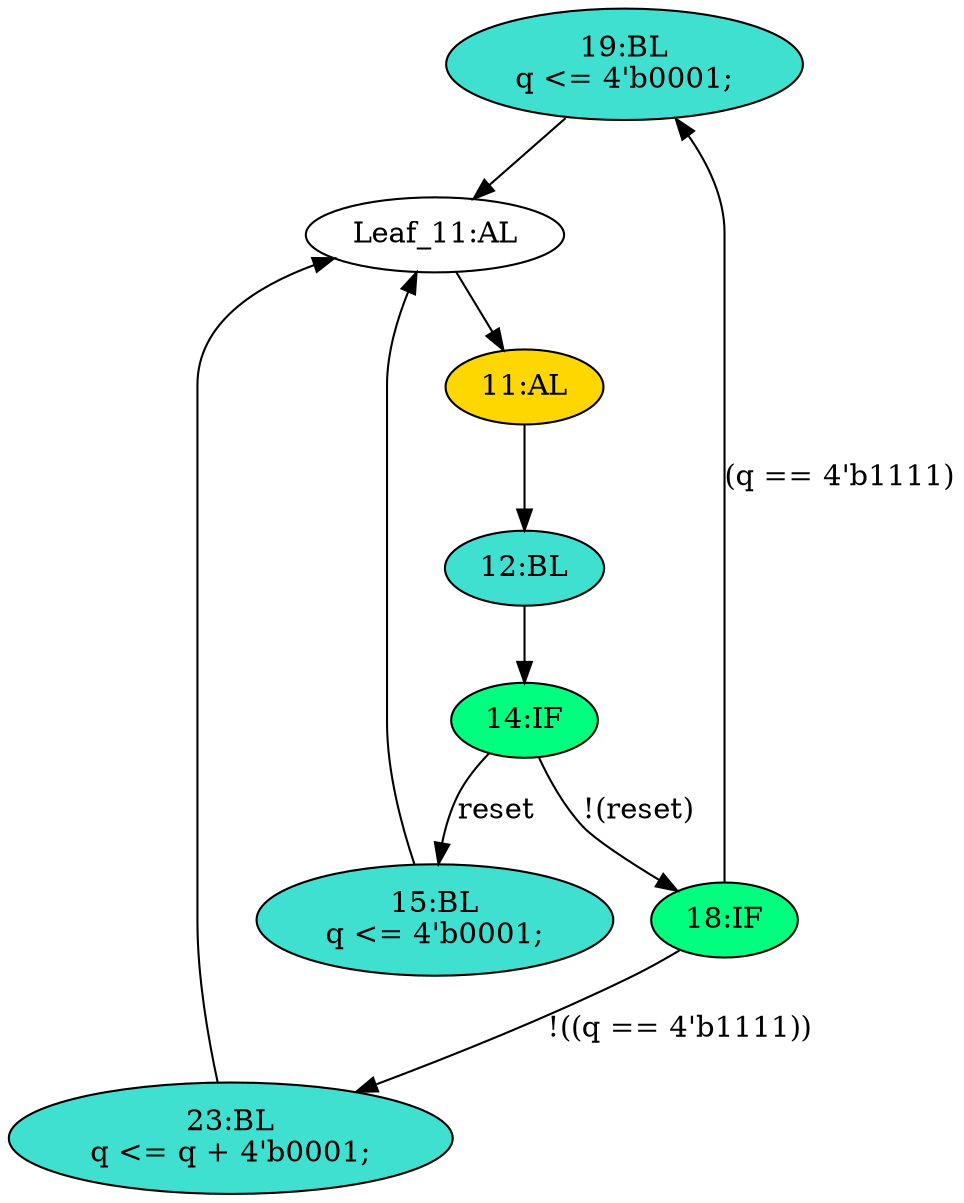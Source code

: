 strict digraph "compose( ,  )" {
	node [label="\N"];
	"19:BL"	[ast="<pyverilog.vparser.ast.Block object at 0x7f0126f234d0>",
		fillcolor=turquoise,
		label="19:BL
q <= 4'b0001;",
		statements="[<pyverilog.vparser.ast.NonblockingSubstitution object at 0x7f0126ecee90>]",
		style=filled,
		typ=Block];
	"Leaf_11:AL"	[def_var="['q']",
		label="Leaf_11:AL"];
	"19:BL" -> "Leaf_11:AL"	[cond="[]",
		lineno=None];
	"15:BL"	[ast="<pyverilog.vparser.ast.Block object at 0x7f0126fb5790>",
		fillcolor=turquoise,
		label="15:BL
q <= 4'b0001;",
		statements="[<pyverilog.vparser.ast.NonblockingSubstitution object at 0x7f0126ed6810>]",
		style=filled,
		typ=Block];
	"15:BL" -> "Leaf_11:AL"	[cond="[]",
		lineno=None];
	"18:IF"	[ast="<pyverilog.vparser.ast.IfStatement object at 0x7f0126ece550>",
		fillcolor=springgreen,
		label="18:IF",
		statements="[]",
		style=filled,
		typ=IfStatement];
	"18:IF" -> "19:BL"	[cond="['q']",
		label="(q == 4'b1111)",
		lineno=18];
	"23:BL"	[ast="<pyverilog.vparser.ast.Block object at 0x7f0126f23ed0>",
		fillcolor=turquoise,
		label="23:BL
q <= q + 4'b0001;",
		statements="[<pyverilog.vparser.ast.NonblockingSubstitution object at 0x7f0126f31390>]",
		style=filled,
		typ=Block];
	"18:IF" -> "23:BL"	[cond="['q']",
		label="!((q == 4'b1111))",
		lineno=18];
	"11:AL"	[ast="<pyverilog.vparser.ast.Always object at 0x7f0126fb5e10>",
		clk_sens=True,
		fillcolor=gold,
		label="11:AL",
		sens="['clk', 'reset']",
		statements="[]",
		style=filled,
		typ=Always,
		use_var="['reset', 'q']"];
	"Leaf_11:AL" -> "11:AL";
	"14:IF"	[ast="<pyverilog.vparser.ast.IfStatement object at 0x7f0126ed6bd0>",
		fillcolor=springgreen,
		label="14:IF",
		statements="[]",
		style=filled,
		typ=IfStatement];
	"14:IF" -> "15:BL"	[cond="['reset']",
		label=reset,
		lineno=14];
	"14:IF" -> "18:IF"	[cond="['reset']",
		label="!(reset)",
		lineno=14];
	"12:BL"	[ast="<pyverilog.vparser.ast.Block object at 0x7f0126fb5690>",
		fillcolor=turquoise,
		label="12:BL",
		statements="[]",
		style=filled,
		typ=Block];
	"12:BL" -> "14:IF"	[cond="[]",
		lineno=None];
	"11:AL" -> "12:BL"	[cond="[]",
		lineno=None];
	"23:BL" -> "Leaf_11:AL"	[cond="[]",
		lineno=None];
}
